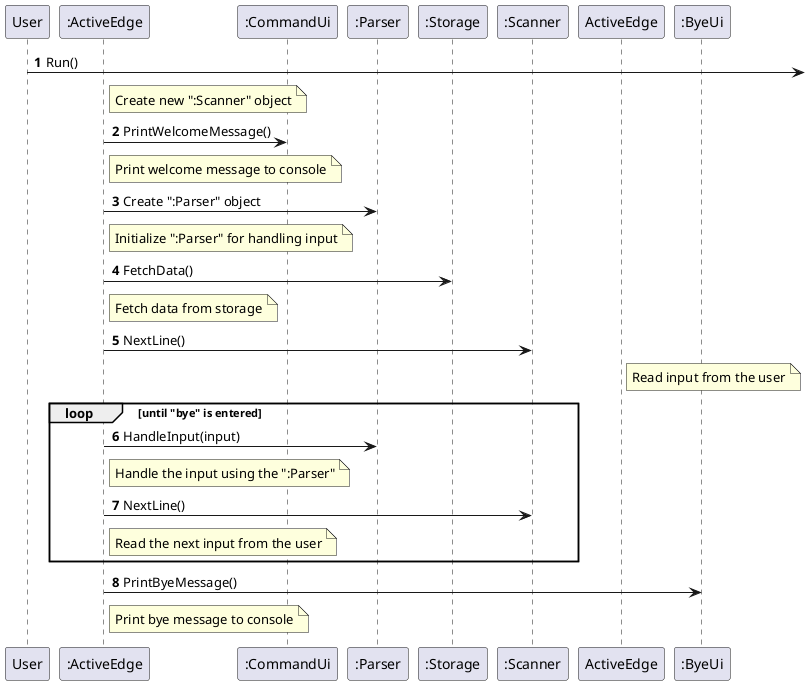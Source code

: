 @startuml
'https://plantuml.com/sequence-diagram

autonumber
User -> : Run()
note right of ":ActiveEdge"
    Create new ":Scanner" object
end note
":ActiveEdge" -> ":CommandUi": PrintWelcomeMessage()
note right of ":ActiveEdge"
    Print welcome message to console
end note
":ActiveEdge" -> ":Parser": Create ":Parser" object
note right of ":ActiveEdge"
    Initialize ":Parser" for handling input
end note
":ActiveEdge" -> ":Storage": FetchData()
note right of ":ActiveEdge"
    Fetch data from storage
end note
":ActiveEdge" -> ":Scanner": NextLine()
note right of "ActiveEdge"
    Read input from the user
end note
loop until "bye" is entered
    ":ActiveEdge" -> ":Parser": HandleInput(input)
    note right of ":ActiveEdge"
        Handle the input using the ":Parser"
    end note
    ":ActiveEdge" -> ":Scanner": NextLine()
    note right of ":ActiveEdge"
        Read the next input from the user
    end note
end loop
":ActiveEdge" -> ":ByeUi": PrintByeMessage()
note right of ":ActiveEdge"
    Print bye message to console
end note

@enduml